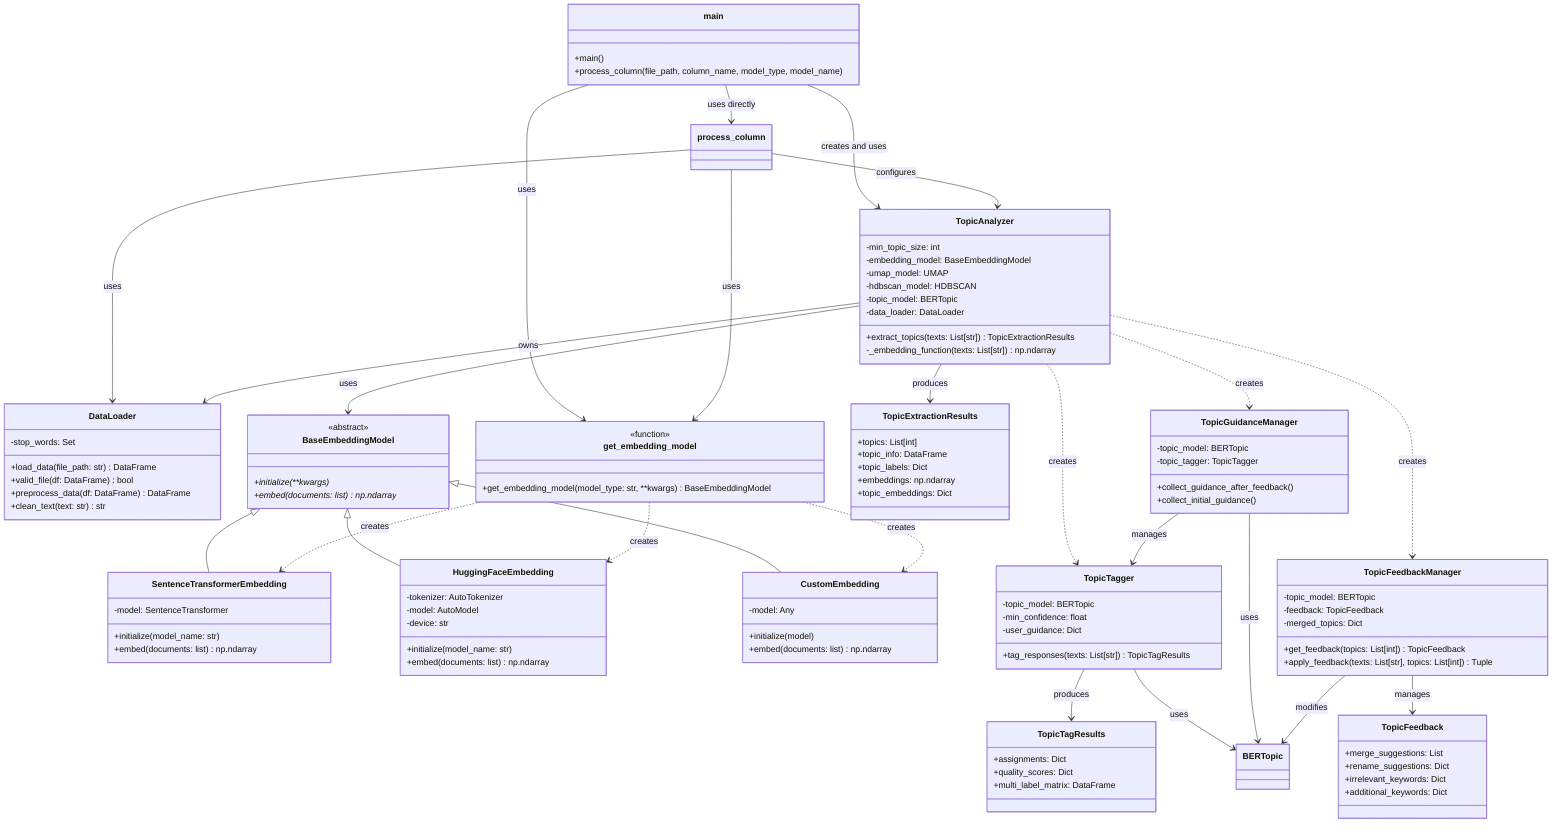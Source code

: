 classDiagram
    %% Main Process Flow
    class main {
        +main()
        +process_column(file_path, column_name, model_type, model_name)
    }

    %% Core Components
    class TopicAnalyzer {
        -min_topic_size: int
        -embedding_model: BaseEmbeddingModel
        -umap_model: UMAP
        -hdbscan_model: HDBSCAN
        -topic_model: BERTopic
        -data_loader: DataLoader
        +extract_topics(texts: List[str]) TopicExtractionResults
        -_embedding_function(texts: List[str]) np.ndarray
    }

    %% Data Loading
    class DataLoader {
        -stop_words: Set
        +load_data(file_path: str) DataFrame
        +valid_file(df: DataFrame) bool
        +preprocess_data(df: DataFrame) DataFrame
        +clean_text(text: str) str
    }

    %% Embedding Models Hierarchy
    class BaseEmbeddingModel {
        <<abstract>>
        +initialize(**kwargs)*
        +embed(documents: list)* np.ndarray
    }

    class SentenceTransformerEmbedding {
        -model: SentenceTransformer
        +initialize(model_name: str)
        +embed(documents: list) np.ndarray
    }

    class HuggingFaceEmbedding {
        -tokenizer: AutoTokenizer
        -model: AutoModel
        -device: str
        +initialize(model_name: str)
        +embed(documents: list) np.ndarray
    }

    class CustomEmbedding {
        -model: Any
        +initialize(model)
        +embed(documents: list) np.ndarray
    }

    %% Topic Management
    class TopicTagger {
        -topic_model: BERTopic
        -min_confidence: float
        -user_guidance: Dict
        +tag_responses(texts: List[str]) TopicTagResults
    }

    class TopicGuidanceManager {
        -topic_model: BERTopic
        -topic_tagger: TopicTagger
        +collect_guidance_after_feedback()
        +collect_initial_guidance()
    }

    class TopicFeedbackManager {
        -topic_model: BERTopic
        -feedback: TopicFeedback
        -merged_topics: Dict
        +get_feedback(topics: List[int]) TopicFeedback
        +apply_feedback(texts: List[str], topics: List[int]) Tuple
    }

    %% Result Classes
    class TopicExtractionResults {
        +topics: List[int]
        +topic_info: DataFrame
        +topic_labels: Dict
        +embeddings: np.ndarray
        +topic_embeddings: Dict
    }

    class TopicTagResults {
        +assignments: Dict
        +quality_scores: Dict
        +multi_label_matrix: DataFrame
    }

    class TopicFeedback {
        +merge_suggestions: List
        +rename_suggestions: Dict
        +irrelevant_keywords: Dict
        +additional_keywords: Dict
    }

    %% Factory Function
    class get_embedding_model {
        <<function>>
        +get_embedding_model(model_type: str, **kwargs) BaseEmbeddingModel
    }

    %% Relationships
    main --> TopicAnalyzer : creates and uses
    main --> process_column : uses directly
    main --> get_embedding_model : uses
    
    process_column --> TopicAnalyzer : configures
    process_column --> DataLoader : uses
    process_column --> get_embedding_model : uses
    
    TopicAnalyzer --> DataLoader : owns
    TopicAnalyzer --> BaseEmbeddingModel : uses
    
    BaseEmbeddingModel <|-- SentenceTransformerEmbedding
    BaseEmbeddingModel <|-- HuggingFaceEmbedding
    BaseEmbeddingModel <|-- CustomEmbedding
    
    get_embedding_model ..> SentenceTransformerEmbedding : creates
    get_embedding_model ..> HuggingFaceEmbedding : creates
    get_embedding_model ..> CustomEmbedding : creates
    
    TopicAnalyzer --> TopicExtractionResults : produces
    TopicAnalyzer ..> TopicTagger : creates
    TopicAnalyzer ..> TopicGuidanceManager : creates
    TopicAnalyzer ..> TopicFeedbackManager : creates
    
    TopicTagger --> TopicTagResults : produces
    TopicTagger --> BERTopic : uses
    
    TopicGuidanceManager --> TopicTagger : manages
    TopicGuidanceManager --> BERTopic : uses
    
    TopicFeedbackManager --> BERTopic : modifies
    TopicFeedbackManager --> TopicFeedback : manages